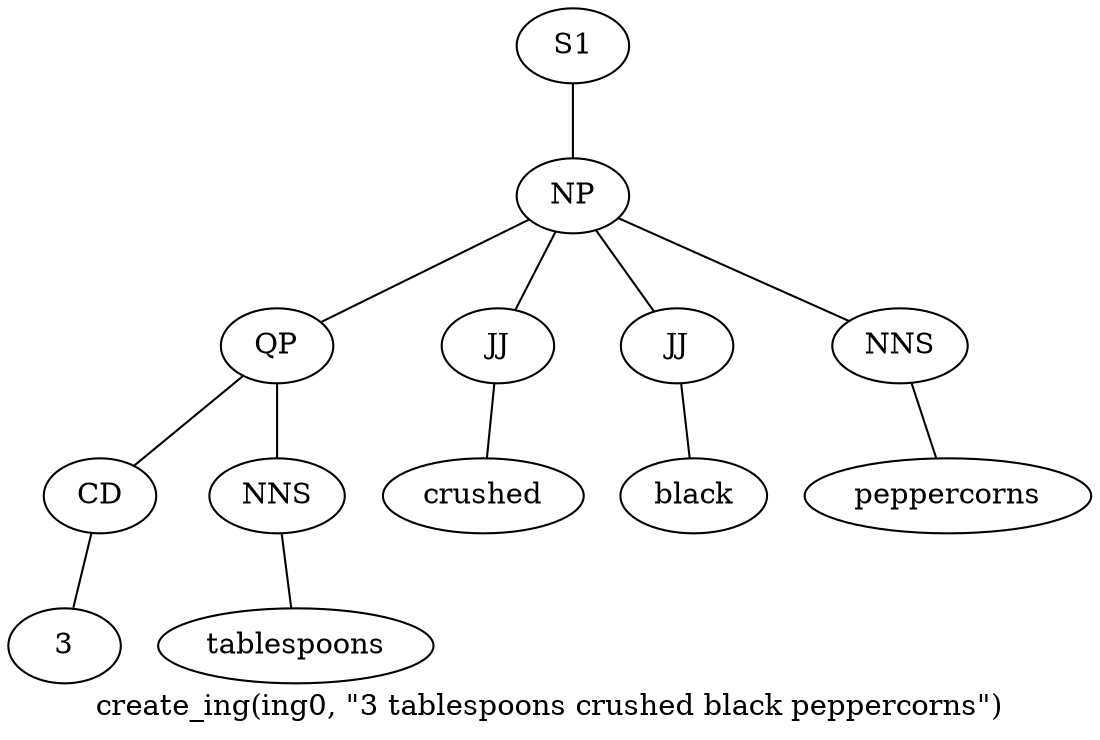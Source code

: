 graph SyntaxGraph {
	label = "create_ing(ing0, \"3 tablespoons crushed black peppercorns\")";
	Node0 [label="S1"];
	Node1 [label="NP"];
	Node2 [label="QP"];
	Node3 [label="CD"];
	Node4 [label="3"];
	Node5 [label="NNS"];
	Node6 [label="tablespoons"];
	Node7 [label="JJ"];
	Node8 [label="crushed"];
	Node9 [label="JJ"];
	Node10 [label="black"];
	Node11 [label="NNS"];
	Node12 [label="peppercorns"];

	Node0 -- Node1;
	Node1 -- Node2;
	Node1 -- Node7;
	Node1 -- Node9;
	Node1 -- Node11;
	Node2 -- Node3;
	Node2 -- Node5;
	Node3 -- Node4;
	Node5 -- Node6;
	Node7 -- Node8;
	Node9 -- Node10;
	Node11 -- Node12;
}